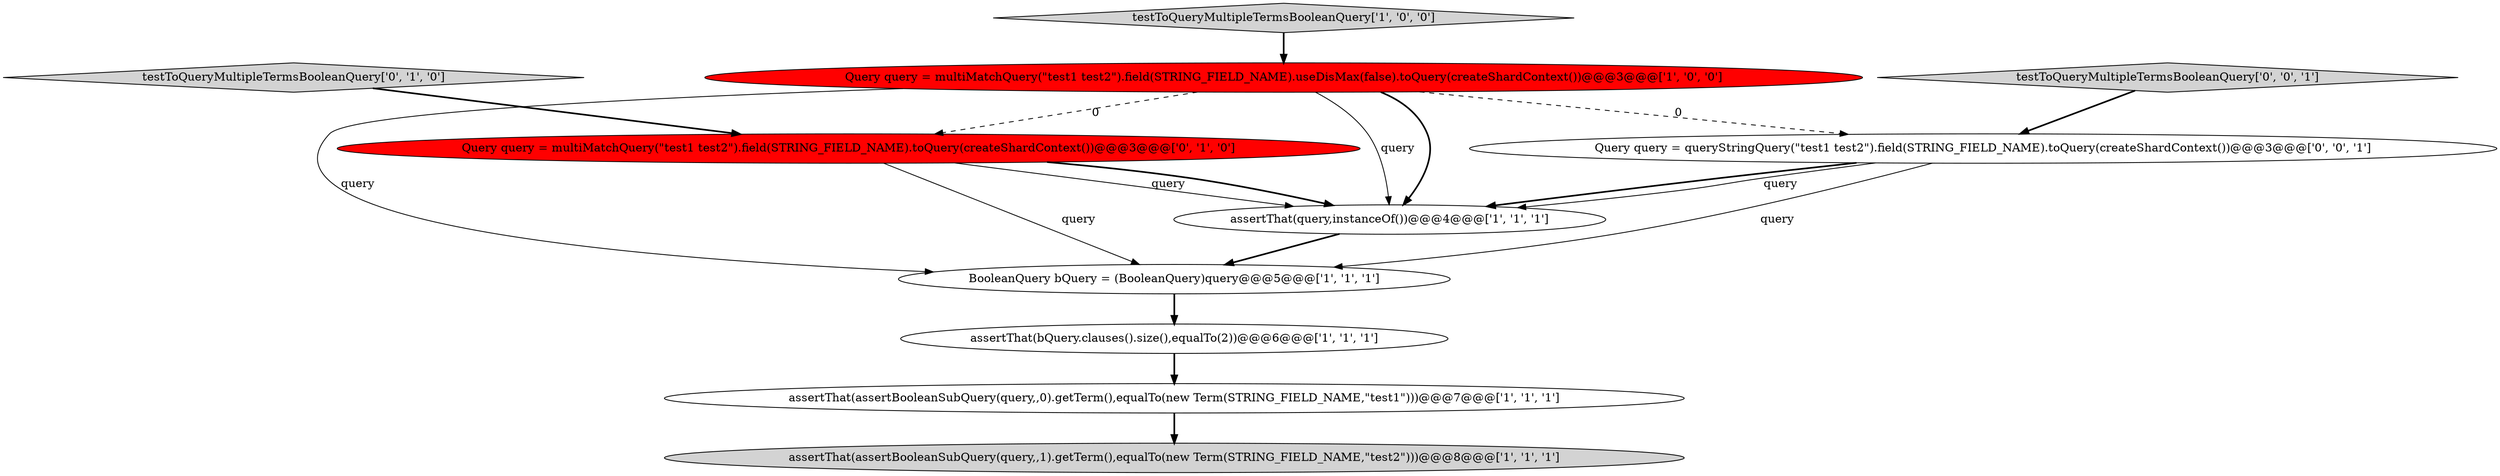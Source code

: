 digraph {
2 [style = filled, label = "assertThat(query,instanceOf())@@@4@@@['1', '1', '1']", fillcolor = white, shape = ellipse image = "AAA0AAABBB1BBB"];
1 [style = filled, label = "assertThat(assertBooleanSubQuery(query,,1).getTerm(),equalTo(new Term(STRING_FIELD_NAME,\"test2\")))@@@8@@@['1', '1', '1']", fillcolor = lightgray, shape = ellipse image = "AAA0AAABBB1BBB"];
0 [style = filled, label = "assertThat(bQuery.clauses().size(),equalTo(2))@@@6@@@['1', '1', '1']", fillcolor = white, shape = ellipse image = "AAA0AAABBB1BBB"];
9 [style = filled, label = "testToQueryMultipleTermsBooleanQuery['0', '0', '1']", fillcolor = lightgray, shape = diamond image = "AAA0AAABBB3BBB"];
5 [style = filled, label = "Query query = multiMatchQuery(\"test1 test2\").field(STRING_FIELD_NAME).useDisMax(false).toQuery(createShardContext())@@@3@@@['1', '0', '0']", fillcolor = red, shape = ellipse image = "AAA1AAABBB1BBB"];
6 [style = filled, label = "assertThat(assertBooleanSubQuery(query,,0).getTerm(),equalTo(new Term(STRING_FIELD_NAME,\"test1\")))@@@7@@@['1', '1', '1']", fillcolor = white, shape = ellipse image = "AAA0AAABBB1BBB"];
4 [style = filled, label = "testToQueryMultipleTermsBooleanQuery['1', '0', '0']", fillcolor = lightgray, shape = diamond image = "AAA0AAABBB1BBB"];
10 [style = filled, label = "Query query = queryStringQuery(\"test1 test2\").field(STRING_FIELD_NAME).toQuery(createShardContext())@@@3@@@['0', '0', '1']", fillcolor = white, shape = ellipse image = "AAA0AAABBB3BBB"];
7 [style = filled, label = "Query query = multiMatchQuery(\"test1 test2\").field(STRING_FIELD_NAME).toQuery(createShardContext())@@@3@@@['0', '1', '0']", fillcolor = red, shape = ellipse image = "AAA1AAABBB2BBB"];
8 [style = filled, label = "testToQueryMultipleTermsBooleanQuery['0', '1', '0']", fillcolor = lightgray, shape = diamond image = "AAA0AAABBB2BBB"];
3 [style = filled, label = "BooleanQuery bQuery = (BooleanQuery)query@@@5@@@['1', '1', '1']", fillcolor = white, shape = ellipse image = "AAA0AAABBB1BBB"];
8->7 [style = bold, label=""];
5->3 [style = solid, label="query"];
6->1 [style = bold, label=""];
7->2 [style = solid, label="query"];
5->2 [style = bold, label=""];
10->3 [style = solid, label="query"];
10->2 [style = bold, label=""];
9->10 [style = bold, label=""];
5->7 [style = dashed, label="0"];
5->10 [style = dashed, label="0"];
0->6 [style = bold, label=""];
10->2 [style = solid, label="query"];
4->5 [style = bold, label=""];
7->2 [style = bold, label=""];
3->0 [style = bold, label=""];
5->2 [style = solid, label="query"];
2->3 [style = bold, label=""];
7->3 [style = solid, label="query"];
}
